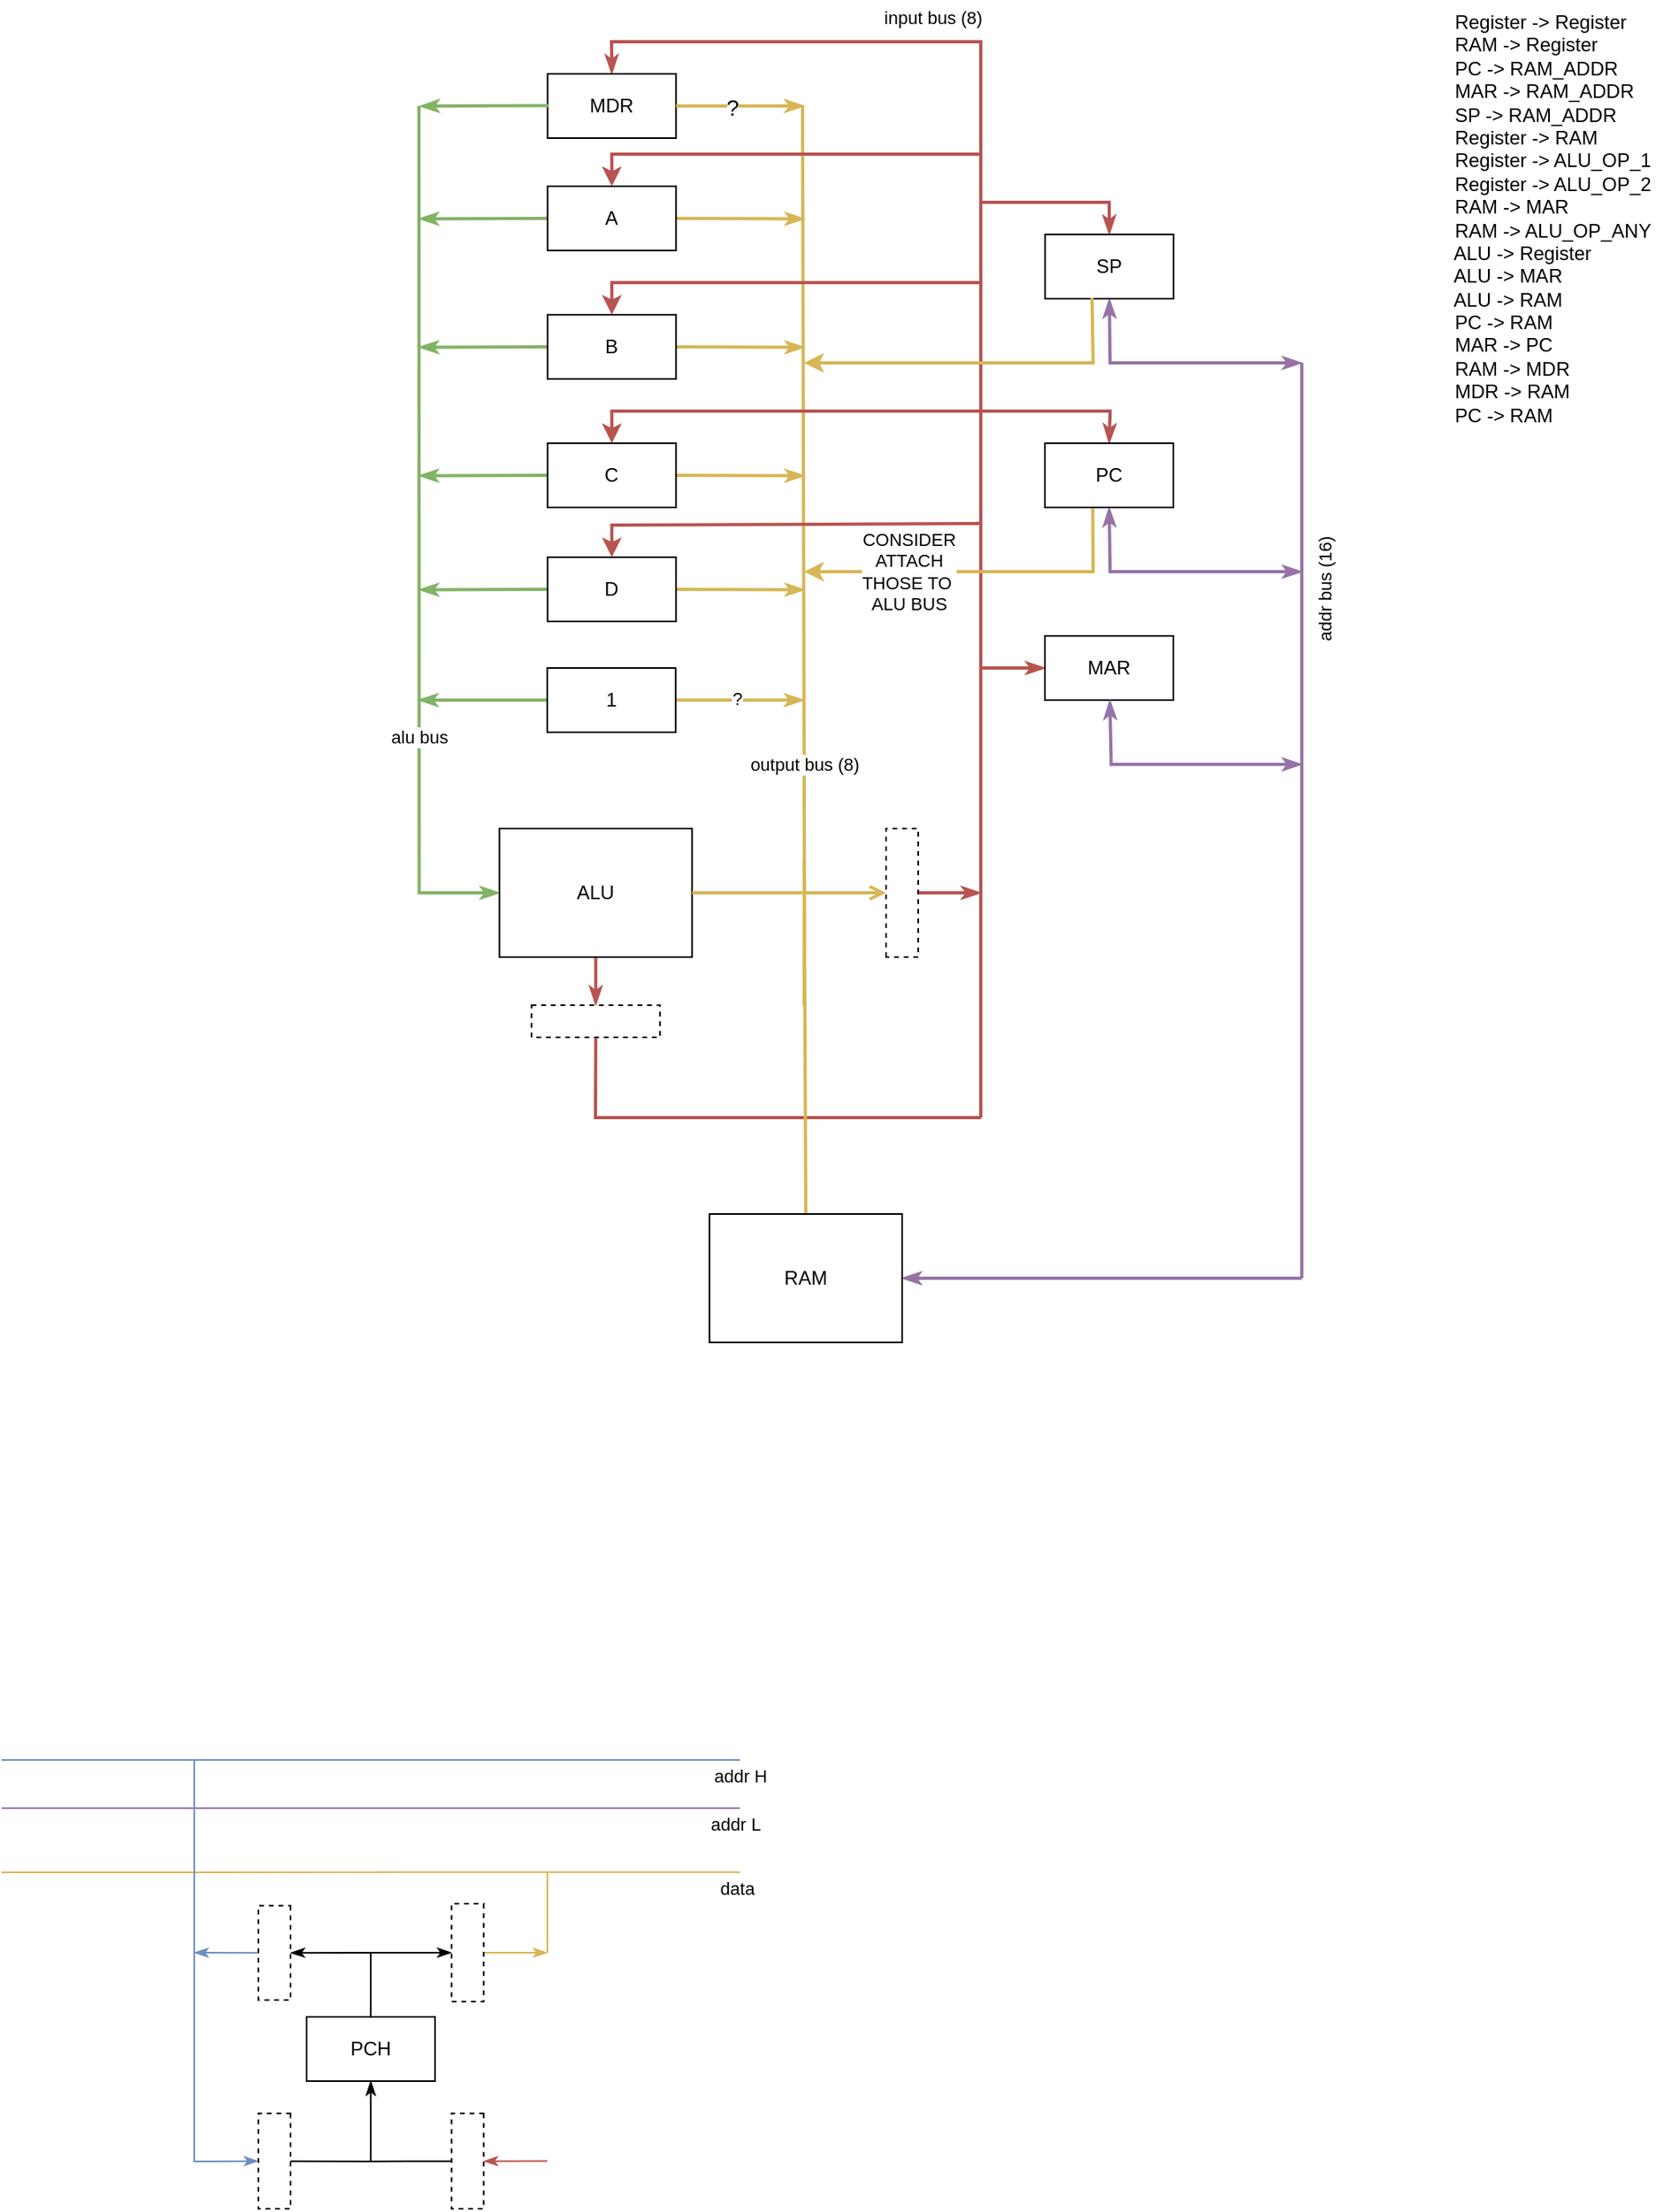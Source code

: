 <mxfile>
    <diagram id="ETKt579bIk2jOSbxSD9Q" name="Page-1">
        <mxGraphModel dx="1569" dy="-1250" grid="1" gridSize="10" guides="1" tooltips="1" connect="1" arrows="1" fold="1" page="0" pageScale="1" pageWidth="850" pageHeight="1100" math="0" shadow="0">
            <root>
                <mxCell id="0"/>
                <mxCell id="1" parent="0"/>
                <mxCell id="262" style="edgeStyle=none;html=1;exitX=0.5;exitY=1;exitDx=0;exitDy=0;entryX=0.5;entryY=0;entryDx=0;entryDy=0;startArrow=none;startFill=0;endArrow=classicThin;endFill=1;fillColor=#f8cecc;strokeColor=#b85450;strokeWidth=2;" parent="1" source="269" target="286" edge="1">
                    <mxGeometry relative="1" as="geometry"/>
                </mxCell>
                <mxCell id="263" style="edgeStyle=none;html=1;exitX=0;exitY=0.5;exitDx=0;exitDy=0;startArrow=classicThin;startFill=1;endArrow=none;endFill=0;fillColor=#d5e8d4;strokeColor=#82b366;strokeWidth=2;rounded=0;" parent="1" source="269" edge="1">
                    <mxGeometry relative="1" as="geometry">
                        <mxPoint x="100" y="2070" as="targetPoint"/>
                        <Array as="points">
                            <mxPoint x="100.16" y="2560"/>
                        </Array>
                    </mxGeometry>
                </mxCell>
                <mxCell id="264" value="alu bus" style="edgeLabel;html=1;align=center;verticalAlign=middle;resizable=0;points=[];" parent="263" vertex="1" connectable="0">
                    <mxGeometry x="-0.5" y="1" relative="1" as="geometry">
                        <mxPoint x="1" y="-12" as="offset"/>
                    </mxGeometry>
                </mxCell>
                <mxCell id="265" style="edgeStyle=none;html=1;startArrow=none;startFill=0;endArrow=none;endFill=0;fillColor=#fff2cc;strokeColor=#d6b656;rounded=0;strokeWidth=2;" parent="1" edge="1">
                    <mxGeometry relative="1" as="geometry">
                        <mxPoint x="339" y="2070" as="targetPoint"/>
                        <Array as="points">
                            <mxPoint x="340.16" y="2560"/>
                        </Array>
                        <mxPoint x="340" y="2630" as="sourcePoint"/>
                    </mxGeometry>
                </mxCell>
                <mxCell id="266" value="output bus (8)" style="edgeLabel;html=1;align=center;verticalAlign=middle;resizable=0;points=[];" parent="265" vertex="1" connectable="0">
                    <mxGeometry x="-0.603" relative="1" as="geometry">
                        <mxPoint y="-39" as="offset"/>
                    </mxGeometry>
                </mxCell>
                <mxCell id="269" value="ALU" style="rounded=0;whiteSpace=wrap;html=1;" parent="1" vertex="1">
                    <mxGeometry x="150.16" y="2520" width="120" height="80" as="geometry"/>
                </mxCell>
                <mxCell id="270" style="edgeStyle=none;html=1;exitX=0;exitY=0.5;exitDx=0;exitDy=0;startArrow=none;startFill=0;endArrow=classicThin;endFill=1;fillColor=#d5e8d4;strokeColor=#82b366;strokeWidth=2;" parent="1" source="273" edge="1">
                    <mxGeometry relative="1" as="geometry">
                        <mxPoint x="100.16" y="2300.261" as="targetPoint"/>
                    </mxGeometry>
                </mxCell>
                <mxCell id="271" style="edgeStyle=none;html=1;exitX=1;exitY=0.5;exitDx=0;exitDy=0;startArrow=none;startFill=0;endArrow=classicThin;endFill=1;fillColor=#fff2cc;strokeColor=#d6b656;strokeWidth=2;" parent="1" source="273" edge="1">
                    <mxGeometry relative="1" as="geometry">
                        <mxPoint x="340.16" y="2300.261" as="targetPoint"/>
                    </mxGeometry>
                </mxCell>
                <mxCell id="272" style="edgeStyle=none;rounded=0;html=1;exitX=0.5;exitY=0;exitDx=0;exitDy=0;startArrow=classic;startFill=1;endArrow=none;endFill=0;fillColor=#f8cecc;strokeColor=#b85450;strokeWidth=2;" parent="1" source="273" edge="1">
                    <mxGeometry relative="1" as="geometry">
                        <mxPoint x="460.16" y="2260" as="targetPoint"/>
                        <Array as="points">
                            <mxPoint x="220.16" y="2260"/>
                        </Array>
                    </mxGeometry>
                </mxCell>
                <mxCell id="273" value="C" style="rounded=0;whiteSpace=wrap;html=1;" parent="1" vertex="1">
                    <mxGeometry x="180.16" y="2280" width="80" height="40" as="geometry"/>
                </mxCell>
                <mxCell id="274" style="edgeStyle=none;html=1;exitX=0;exitY=0.5;exitDx=0;exitDy=0;startArrow=none;startFill=0;endArrow=classicThin;endFill=1;fillColor=#d5e8d4;strokeColor=#82b366;strokeWidth=2;" parent="1" source="277" edge="1">
                    <mxGeometry relative="1" as="geometry">
                        <mxPoint x="100.16" y="2220.261" as="targetPoint"/>
                    </mxGeometry>
                </mxCell>
                <mxCell id="275" style="edgeStyle=none;html=1;exitX=1;exitY=0.5;exitDx=0;exitDy=0;startArrow=none;startFill=0;endArrow=classicThin;endFill=1;fillColor=#fff2cc;strokeColor=#d6b656;strokeWidth=2;" parent="1" source="277" edge="1">
                    <mxGeometry relative="1" as="geometry">
                        <mxPoint x="340.16" y="2220.261" as="targetPoint"/>
                    </mxGeometry>
                </mxCell>
                <mxCell id="276" style="edgeStyle=none;rounded=0;html=1;exitX=0.5;exitY=0;exitDx=0;exitDy=0;startArrow=classic;startFill=1;endArrow=none;endFill=0;fillColor=#f8cecc;strokeColor=#b85450;strokeWidth=2;" parent="1" source="277" edge="1">
                    <mxGeometry relative="1" as="geometry">
                        <mxPoint x="450" y="2180" as="targetPoint"/>
                        <Array as="points">
                            <mxPoint x="220.16" y="2180"/>
                        </Array>
                    </mxGeometry>
                </mxCell>
                <mxCell id="277" value="B" style="rounded=0;whiteSpace=wrap;html=1;" parent="1" vertex="1">
                    <mxGeometry x="180.16" y="2200" width="80" height="40" as="geometry"/>
                </mxCell>
                <mxCell id="278" style="edgeStyle=none;html=1;exitX=0;exitY=0.5;exitDx=0;exitDy=0;startArrow=none;startFill=0;endArrow=classicThin;endFill=1;fillColor=#d5e8d4;strokeColor=#82b366;strokeWidth=2;" parent="1" source="281" edge="1">
                    <mxGeometry relative="1" as="geometry">
                        <mxPoint x="100.16" y="2140.261" as="targetPoint"/>
                    </mxGeometry>
                </mxCell>
                <mxCell id="279" style="edgeStyle=none;html=1;exitX=1;exitY=0.5;exitDx=0;exitDy=0;startArrow=none;startFill=0;endArrow=classicThin;endFill=1;fillColor=#fff2cc;strokeColor=#d6b656;strokeWidth=2;" parent="1" source="281" edge="1">
                    <mxGeometry relative="1" as="geometry">
                        <mxPoint x="340.16" y="2140.261" as="targetPoint"/>
                    </mxGeometry>
                </mxCell>
                <mxCell id="280" style="edgeStyle=none;rounded=0;html=1;exitX=0.5;exitY=0;exitDx=0;exitDy=0;startArrow=classic;startFill=1;endArrow=none;endFill=0;fillColor=#f8cecc;strokeColor=#b85450;strokeWidth=2;" parent="1" source="281" edge="1">
                    <mxGeometry relative="1" as="geometry">
                        <mxPoint x="450" y="2100" as="targetPoint"/>
                        <Array as="points">
                            <mxPoint x="220.16" y="2100"/>
                        </Array>
                    </mxGeometry>
                </mxCell>
                <mxCell id="281" value="A" style="rounded=0;whiteSpace=wrap;html=1;" parent="1" vertex="1">
                    <mxGeometry x="180.16" y="2120" width="80" height="40" as="geometry"/>
                </mxCell>
                <mxCell id="285" style="edgeStyle=none;rounded=0;html=1;exitX=0.5;exitY=1;exitDx=0;exitDy=0;startArrow=none;startFill=0;endArrow=none;endFill=0;fillColor=#f8cecc;strokeColor=#b85450;strokeWidth=2;" parent="1" source="286" edge="1">
                    <mxGeometry relative="1" as="geometry">
                        <mxPoint x="450" y="2700" as="targetPoint"/>
                        <Array as="points">
                            <mxPoint x="210" y="2700"/>
                        </Array>
                    </mxGeometry>
                </mxCell>
                <mxCell id="286" value="" style="rounded=0;whiteSpace=wrap;html=1;dashed=1;" parent="1" vertex="1">
                    <mxGeometry x="170.16" y="2630" width="80" height="20" as="geometry"/>
                </mxCell>
                <mxCell id="287" style="edgeStyle=none;html=1;startArrow=none;startFill=0;endArrow=none;endFill=0;fillColor=#fff2cc;strokeColor=#d6b656;strokeWidth=2;exitX=0.5;exitY=0;exitDx=0;exitDy=0;" parent="1" source="289" edge="1">
                    <mxGeometry relative="1" as="geometry">
                        <mxPoint x="340" y="2540" as="targetPoint"/>
                        <mxPoint x="459" y="2671" as="sourcePoint"/>
                    </mxGeometry>
                </mxCell>
                <mxCell id="288" style="edgeStyle=none;rounded=0;html=1;exitX=1;exitY=0.5;exitDx=0;exitDy=0;strokeWidth=2;startArrow=classicThin;startFill=1;endArrow=none;endFill=0;fillColor=#e1d5e7;strokeColor=#9673a6;" parent="1" source="289" edge="1">
                    <mxGeometry relative="1" as="geometry">
                        <mxPoint x="650" y="2800" as="targetPoint"/>
                        <mxPoint x="451" y="2910" as="sourcePoint"/>
                    </mxGeometry>
                </mxCell>
                <mxCell id="289" value="RAM" style="rounded=0;whiteSpace=wrap;html=1;" parent="1" vertex="1">
                    <mxGeometry x="281.0" y="2760" width="120" height="80" as="geometry"/>
                </mxCell>
                <mxCell id="290" style="edgeStyle=none;html=1;exitX=0;exitY=0.5;exitDx=0;exitDy=0;startArrow=none;startFill=0;endArrow=classicThin;endFill=1;fillColor=#d5e8d4;strokeColor=#82b366;strokeWidth=2;" parent="1" source="292" edge="1">
                    <mxGeometry relative="1" as="geometry">
                        <mxPoint x="99.76" y="2440" as="targetPoint"/>
                    </mxGeometry>
                </mxCell>
                <mxCell id="291" style="edgeStyle=none;html=1;exitX=1;exitY=0.5;exitDx=0;exitDy=0;startArrow=none;startFill=0;endArrow=classicThin;endFill=1;fillColor=#fff2cc;strokeColor=#d6b656;strokeWidth=2;" parent="1" source="292" edge="1">
                    <mxGeometry relative="1" as="geometry">
                        <mxPoint x="339.76" y="2440" as="targetPoint"/>
                    </mxGeometry>
                </mxCell>
                <mxCell id="403" value="?" style="edgeLabel;html=1;align=center;verticalAlign=middle;resizable=0;points=[];" parent="291" vertex="1" connectable="0">
                    <mxGeometry x="-0.054" y="1" relative="1" as="geometry">
                        <mxPoint as="offset"/>
                    </mxGeometry>
                </mxCell>
                <mxCell id="292" value="1" style="rounded=0;whiteSpace=wrap;html=1;" parent="1" vertex="1">
                    <mxGeometry x="179.92" y="2420" width="80" height="40" as="geometry"/>
                </mxCell>
                <mxCell id="293" value="" style="endArrow=none;html=1;rounded=0;fillColor=#f8cecc;strokeColor=#b85450;strokeWidth=2;" parent="1" edge="1">
                    <mxGeometry width="50" height="50" relative="1" as="geometry">
                        <mxPoint x="450" y="2700" as="sourcePoint"/>
                        <mxPoint x="450" y="2100" as="targetPoint"/>
                    </mxGeometry>
                </mxCell>
                <mxCell id="391" value="input bus (8)" style="edgeLabel;html=1;align=center;verticalAlign=middle;resizable=0;points=[];" parent="293" vertex="1" connectable="0">
                    <mxGeometry x="0.837" y="-1" relative="1" as="geometry">
                        <mxPoint x="-31" y="-134" as="offset"/>
                    </mxGeometry>
                </mxCell>
                <mxCell id="298" style="edgeStyle=none;html=1;exitX=0;exitY=0.5;exitDx=0;exitDy=0;startArrow=none;startFill=0;endArrow=classicThin;endFill=1;fillColor=#d5e8d4;strokeColor=#82b366;strokeWidth=2;" parent="1" source="300" edge="1">
                    <mxGeometry relative="1" as="geometry">
                        <mxPoint x="100.16" y="2371.261" as="targetPoint"/>
                    </mxGeometry>
                </mxCell>
                <mxCell id="299" style="edgeStyle=none;html=1;exitX=1;exitY=0.5;exitDx=0;exitDy=0;startArrow=none;startFill=0;endArrow=classicThin;endFill=1;fillColor=#fff2cc;strokeColor=#d6b656;strokeWidth=2;" parent="1" source="300" edge="1">
                    <mxGeometry relative="1" as="geometry">
                        <mxPoint x="340.16" y="2371.261" as="targetPoint"/>
                    </mxGeometry>
                </mxCell>
                <mxCell id="300" value="D" style="rounded=0;whiteSpace=wrap;html=1;" parent="1" vertex="1">
                    <mxGeometry x="180.16" y="2351" width="80" height="40" as="geometry"/>
                </mxCell>
                <mxCell id="301" style="edgeStyle=none;rounded=0;html=1;startArrow=classic;startFill=1;endArrow=none;endFill=0;fillColor=#f8cecc;strokeColor=#b85450;strokeWidth=2;exitX=0.5;exitY=0;exitDx=0;exitDy=0;" parent="1" source="300" edge="1">
                    <mxGeometry relative="1" as="geometry">
                        <mxPoint x="450" y="2330" as="targetPoint"/>
                        <Array as="points">
                            <mxPoint x="220.16" y="2331"/>
                        </Array>
                        <mxPoint x="218.16" y="2351" as="sourcePoint"/>
                    </mxGeometry>
                </mxCell>
                <mxCell id="302" style="edgeStyle=none;rounded=0;html=1;exitX=0.372;exitY=1;exitDx=0;exitDy=0;startArrow=none;startFill=0;endArrow=classic;endFill=1;fillColor=#fff2cc;strokeColor=#d6b656;strokeWidth=2;exitPerimeter=0;" parent="1" source="304" edge="1">
                    <mxGeometry relative="1" as="geometry">
                        <mxPoint x="340" y="2360" as="targetPoint"/>
                        <Array as="points">
                            <mxPoint x="520" y="2360"/>
                        </Array>
                    </mxGeometry>
                </mxCell>
                <mxCell id="406" value="CONSIDER&lt;br&gt;ATTACH&lt;br&gt;THOSE TO&amp;nbsp;&lt;br&gt;ALU BUS" style="edgeLabel;html=1;align=center;verticalAlign=middle;resizable=0;points=[];" vertex="1" connectable="0" parent="302">
                    <mxGeometry x="0.414" relative="1" as="geometry">
                        <mxPoint as="offset"/>
                    </mxGeometry>
                </mxCell>
                <mxCell id="303" style="edgeStyle=none;rounded=0;html=1;strokeWidth=2;fillColor=#e1d5e7;strokeColor=#9673a6;exitX=0.5;exitY=1;exitDx=0;exitDy=0;startArrow=classicThin;startFill=1;endArrow=classicThin;endFill=1;" parent="1" source="304" edge="1">
                    <mxGeometry relative="1" as="geometry">
                        <mxPoint x="650" y="2360" as="targetPoint"/>
                        <mxPoint x="209.74" y="2360" as="sourcePoint"/>
                        <Array as="points">
                            <mxPoint x="530.58" y="2360"/>
                        </Array>
                    </mxGeometry>
                </mxCell>
                <mxCell id="366" style="edgeStyle=none;rounded=0;html=1;startArrow=classicThin;startFill=1;endArrow=none;endFill=0;strokeWidth=2;fillColor=#f8cecc;strokeColor=#b85450;exitX=0.5;exitY=0;exitDx=0;exitDy=0;" parent="1" source="304" edge="1">
                    <mxGeometry relative="1" as="geometry">
                        <mxPoint x="451.0" y="2260" as="targetPoint"/>
                        <mxPoint x="530.58" y="2250" as="sourcePoint"/>
                        <Array as="points">
                            <mxPoint x="530.58" y="2260"/>
                        </Array>
                    </mxGeometry>
                </mxCell>
                <mxCell id="304" value="PC" style="rounded=0;whiteSpace=wrap;html=1;" parent="1" vertex="1">
                    <mxGeometry x="490.0" y="2280" width="80" height="40" as="geometry"/>
                </mxCell>
                <mxCell id="310" value="addr bus (16)" style="edgeLabel;html=1;align=center;verticalAlign=middle;resizable=0;points=[];rotation=-90;" parent="1" vertex="1" connectable="0">
                    <mxGeometry x="663.999" y="2370.999" as="geometry"/>
                </mxCell>
                <mxCell id="328" value="" style="endArrow=none;html=1;rounded=0;strokeWidth=2;fillColor=#e1d5e7;strokeColor=#9673a6;" parent="1" edge="1">
                    <mxGeometry width="50" height="50" relative="1" as="geometry">
                        <mxPoint x="650" y="2800" as="sourcePoint"/>
                        <mxPoint x="650" y="2230" as="targetPoint"/>
                    </mxGeometry>
                </mxCell>
                <mxCell id="340" style="edgeStyle=none;html=1;exitX=0.5;exitY=0;exitDx=0;exitDy=0;entryX=0.5;entryY=0;entryDx=0;entryDy=0;startArrow=none;startFill=0;endArrow=classicThin;endFill=1;rounded=0;" parent="1" source="329" target="338" edge="1">
                    <mxGeometry relative="1" as="geometry">
                        <Array as="points">
                            <mxPoint x="70" y="3220"/>
                        </Array>
                    </mxGeometry>
                </mxCell>
                <mxCell id="341" style="edgeStyle=none;rounded=0;html=1;exitX=0.5;exitY=0;exitDx=0;exitDy=0;entryX=0.5;entryY=1;entryDx=0;entryDy=0;startArrow=none;startFill=0;endArrow=classicThin;endFill=1;" parent="1" source="329" target="339" edge="1">
                    <mxGeometry relative="1" as="geometry">
                        <Array as="points">
                            <mxPoint x="70" y="3220"/>
                        </Array>
                    </mxGeometry>
                </mxCell>
                <mxCell id="351" style="edgeStyle=none;rounded=0;html=1;exitX=0.5;exitY=1;exitDx=0;exitDy=0;entryX=0.5;entryY=0;entryDx=0;entryDy=0;startArrow=classicThin;startFill=1;endArrow=none;endFill=0;" parent="1" source="329" target="348" edge="1">
                    <mxGeometry relative="1" as="geometry">
                        <Array as="points">
                            <mxPoint x="70" y="3350"/>
                        </Array>
                    </mxGeometry>
                </mxCell>
                <mxCell id="352" style="edgeStyle=none;rounded=0;html=1;exitX=0.5;exitY=1;exitDx=0;exitDy=0;entryX=0.5;entryY=1;entryDx=0;entryDy=0;startArrow=classicThin;startFill=1;endArrow=none;endFill=0;" parent="1" source="329" target="349" edge="1">
                    <mxGeometry relative="1" as="geometry">
                        <Array as="points">
                            <mxPoint x="70" y="3350"/>
                        </Array>
                    </mxGeometry>
                </mxCell>
                <mxCell id="329" value="PCH" style="rounded=0;whiteSpace=wrap;html=1;" parent="1" vertex="1">
                    <mxGeometry x="30" y="3260" width="80" height="40" as="geometry"/>
                </mxCell>
                <mxCell id="331" value="" style="endArrow=none;html=1;fillColor=#fff2cc;strokeColor=#d6b656;" parent="1" edge="1">
                    <mxGeometry width="50" height="50" relative="1" as="geometry">
                        <mxPoint x="-160" y="3170" as="sourcePoint"/>
                        <mxPoint x="300" y="3169.83" as="targetPoint"/>
                    </mxGeometry>
                </mxCell>
                <mxCell id="343" value="data" style="edgeLabel;html=1;align=center;verticalAlign=middle;resizable=0;points=[];" parent="331" vertex="1" connectable="0">
                    <mxGeometry x="0.958" y="-2" relative="1" as="geometry">
                        <mxPoint x="7" y="8" as="offset"/>
                    </mxGeometry>
                </mxCell>
                <mxCell id="335" value="" style="endArrow=none;html=1;fillColor=#e1d5e7;strokeColor=#9673a6;" parent="1" edge="1">
                    <mxGeometry width="50" height="50" relative="1" as="geometry">
                        <mxPoint x="-160" y="3130" as="sourcePoint"/>
                        <mxPoint x="300" y="3130" as="targetPoint"/>
                    </mxGeometry>
                </mxCell>
                <mxCell id="344" value="addr L" style="edgeLabel;html=1;align=center;verticalAlign=middle;resizable=0;points=[];" parent="335" vertex="1" connectable="0">
                    <mxGeometry x="0.942" y="1" relative="1" as="geometry">
                        <mxPoint x="10" y="11" as="offset"/>
                    </mxGeometry>
                </mxCell>
                <mxCell id="337" value="" style="endArrow=none;html=1;fillColor=#dae8fc;strokeColor=#6c8ebf;" parent="1" edge="1">
                    <mxGeometry width="50" height="50" relative="1" as="geometry">
                        <mxPoint x="-160" y="3100" as="sourcePoint"/>
                        <mxPoint x="300" y="3100" as="targetPoint"/>
                    </mxGeometry>
                </mxCell>
                <mxCell id="362" style="edgeStyle=none;rounded=0;html=1;exitX=0.5;exitY=1;exitDx=0;exitDy=0;startArrow=none;startFill=0;endArrow=classicThin;endFill=1;fillColor=#dae8fc;strokeColor=#6c8ebf;" parent="1" source="338" edge="1">
                    <mxGeometry relative="1" as="geometry">
                        <mxPoint x="-40" y="3220" as="targetPoint"/>
                    </mxGeometry>
                </mxCell>
                <mxCell id="338" value="" style="rounded=0;whiteSpace=wrap;html=1;rotation=90;dashed=1;" parent="1" vertex="1">
                    <mxGeometry x="-19.37" y="3210.13" width="58.76" height="20" as="geometry"/>
                </mxCell>
                <mxCell id="363" style="edgeStyle=none;rounded=0;html=1;exitX=0.5;exitY=0;exitDx=0;exitDy=0;startArrow=none;startFill=0;endArrow=classicThin;endFill=1;fillColor=#fff2cc;strokeColor=#d6b656;" parent="1" source="339" edge="1">
                    <mxGeometry relative="1" as="geometry">
                        <mxPoint x="180" y="3220" as="targetPoint"/>
                    </mxGeometry>
                </mxCell>
                <mxCell id="339" value="" style="rounded=0;whiteSpace=wrap;html=1;rotation=90;dashed=1;" parent="1" vertex="1">
                    <mxGeometry x="99.76" y="3210" width="61.1" height="20" as="geometry"/>
                </mxCell>
                <mxCell id="345" value="addr H" style="edgeLabel;html=1;align=center;verticalAlign=middle;resizable=0;points=[];" parent="1" vertex="1" connectable="0">
                    <mxGeometry x="300.003" y="3110" as="geometry"/>
                </mxCell>
                <mxCell id="354" style="edgeStyle=none;rounded=0;html=1;exitX=0.5;exitY=1;exitDx=0;exitDy=0;startArrow=classicThin;startFill=1;endArrow=none;endFill=0;fillColor=#dae8fc;strokeColor=#6c8ebf;" parent="1" source="348" edge="1">
                    <mxGeometry relative="1" as="geometry">
                        <mxPoint x="-40" y="3100" as="targetPoint"/>
                        <Array as="points">
                            <mxPoint x="-40" y="3350"/>
                        </Array>
                    </mxGeometry>
                </mxCell>
                <mxCell id="348" value="" style="rounded=0;whiteSpace=wrap;html=1;rotation=90;dashed=1;" parent="1" vertex="1">
                    <mxGeometry x="-19.68" y="3339.82" width="59.38" height="20" as="geometry"/>
                </mxCell>
                <mxCell id="365" style="edgeStyle=none;rounded=0;html=1;exitX=0.5;exitY=0;exitDx=0;exitDy=0;startArrow=classicThin;startFill=1;endArrow=none;endFill=0;fillColor=#f8cecc;strokeColor=#b85450;" parent="1" source="349" edge="1">
                    <mxGeometry relative="1" as="geometry">
                        <mxPoint x="180" y="3349.789" as="targetPoint"/>
                    </mxGeometry>
                </mxCell>
                <mxCell id="349" value="" style="rounded=0;whiteSpace=wrap;html=1;rotation=90;dashed=1;" parent="1" vertex="1">
                    <mxGeometry x="100.62" y="3339.82" width="59.38" height="20" as="geometry"/>
                </mxCell>
                <mxCell id="371" style="edgeStyle=none;rounded=0;html=1;strokeWidth=2;fillColor=#e1d5e7;strokeColor=#9673a6;exitX=0.5;exitY=1;exitDx=0;exitDy=0;startArrow=classicThin;startFill=1;endArrow=classicThin;endFill=1;" parent="1" source="373" edge="1">
                    <mxGeometry relative="1" as="geometry">
                        <mxPoint x="650" y="2230" as="targetPoint"/>
                        <mxPoint x="209.69" y="2230" as="sourcePoint"/>
                        <Array as="points">
                            <mxPoint x="530.53" y="2230"/>
                        </Array>
                    </mxGeometry>
                </mxCell>
                <mxCell id="372" style="edgeStyle=none;rounded=0;html=1;startArrow=classicThin;startFill=1;endArrow=none;endFill=0;strokeWidth=2;fillColor=#f8cecc;strokeColor=#b85450;exitX=0.5;exitY=0;exitDx=0;exitDy=0;" parent="1" source="373" edge="1">
                    <mxGeometry relative="1" as="geometry">
                        <mxPoint x="450" y="2130" as="targetPoint"/>
                        <mxPoint x="589.95" y="2120" as="sourcePoint"/>
                        <Array as="points">
                            <mxPoint x="530" y="2130"/>
                        </Array>
                    </mxGeometry>
                </mxCell>
                <mxCell id="373" value="SP" style="rounded=0;whiteSpace=wrap;html=1;" parent="1" vertex="1">
                    <mxGeometry x="490.11" y="2150" width="80" height="40" as="geometry"/>
                </mxCell>
                <mxCell id="374" style="edgeStyle=none;rounded=0;html=1;startArrow=none;startFill=0;endArrow=classic;endFill=1;fillColor=#fff2cc;strokeColor=#d6b656;strokeWidth=2;exitX=0.365;exitY=0.987;exitDx=0;exitDy=0;exitPerimeter=0;" parent="1" source="373" edge="1">
                    <mxGeometry relative="1" as="geometry">
                        <mxPoint x="340" y="2230" as="targetPoint"/>
                        <Array as="points">
                            <mxPoint x="520" y="2230"/>
                        </Array>
                        <mxPoint x="460" y="2210" as="sourcePoint"/>
                    </mxGeometry>
                </mxCell>
                <mxCell id="385" style="edgeStyle=none;rounded=0;html=1;exitX=0;exitY=0.5;exitDx=0;exitDy=0;strokeWidth=2;startArrow=classicThin;startFill=1;endArrow=none;endFill=0;fillColor=#f8cecc;strokeColor=#b85450;" parent="1" source="375" edge="1">
                    <mxGeometry relative="1" as="geometry">
                        <mxPoint x="450" y="2420" as="targetPoint"/>
                    </mxGeometry>
                </mxCell>
                <mxCell id="375" value="MAR" style="rounded=0;whiteSpace=wrap;html=1;" parent="1" vertex="1">
                    <mxGeometry x="490" y="2400" width="80" height="40" as="geometry"/>
                </mxCell>
                <mxCell id="376" style="edgeStyle=none;rounded=0;html=1;strokeWidth=2;fillColor=#e1d5e7;strokeColor=#9673a6;startArrow=classicThin;startFill=1;endArrow=classicThin;endFill=1;" parent="1" source="375" edge="1">
                    <mxGeometry relative="1" as="geometry">
                        <mxPoint x="650" y="2480" as="targetPoint"/>
                        <mxPoint x="491.58" y="2440" as="sourcePoint"/>
                        <Array as="points">
                            <mxPoint x="531.26" y="2480"/>
                        </Array>
                    </mxGeometry>
                </mxCell>
                <mxCell id="386" style="edgeStyle=none;rounded=0;html=1;exitX=0.5;exitY=0;exitDx=0;exitDy=0;strokeWidth=2;startArrow=classicThin;startFill=1;endArrow=none;endFill=0;fillColor=#f8cecc;strokeColor=#b85450;" parent="1" source="379" edge="1">
                    <mxGeometry relative="1" as="geometry">
                        <mxPoint x="450" y="2100" as="targetPoint"/>
                        <Array as="points">
                            <mxPoint x="220" y="2030"/>
                            <mxPoint x="450" y="2030"/>
                        </Array>
                    </mxGeometry>
                </mxCell>
                <mxCell id="379" value="MDR" style="rounded=0;whiteSpace=wrap;html=1;" parent="1" vertex="1">
                    <mxGeometry x="180.16" y="2050" width="80" height="40" as="geometry"/>
                </mxCell>
                <mxCell id="389" style="edgeStyle=none;rounded=0;html=1;strokeWidth=2;startArrow=none;startFill=0;endArrow=none;endFill=0;fillColor=#fff2cc;strokeColor=#d6b656;entryX=1;entryY=0.5;entryDx=0;entryDy=0;" parent="1" target="269" edge="1">
                    <mxGeometry relative="1" as="geometry">
                        <mxPoint x="340" y="2560.095" as="targetPoint"/>
                        <mxPoint x="340" y="2560" as="sourcePoint"/>
                    </mxGeometry>
                </mxCell>
                <mxCell id="390" style="edgeStyle=none;rounded=0;html=1;exitX=0.5;exitY=1;exitDx=0;exitDy=0;strokeWidth=2;startArrow=none;startFill=0;endArrow=classicThin;endFill=1;fillColor=#f8cecc;strokeColor=#b85450;" parent="1" source="388" edge="1">
                    <mxGeometry relative="1" as="geometry">
                        <mxPoint x="450" y="2560" as="targetPoint"/>
                    </mxGeometry>
                </mxCell>
                <mxCell id="394" style="edgeStyle=none;rounded=0;html=1;exitX=0.5;exitY=0;exitDx=0;exitDy=0;strokeWidth=2;startArrow=open;startFill=0;endArrow=none;endFill=0;fillColor=#fff2cc;strokeColor=#d6b656;" parent="1" edge="1">
                    <mxGeometry relative="1" as="geometry">
                        <mxPoint x="340" y="2560" as="targetPoint"/>
                        <mxPoint x="391.0" y="2560" as="sourcePoint"/>
                    </mxGeometry>
                </mxCell>
                <mxCell id="388" value="" style="rounded=0;whiteSpace=wrap;html=1;dashed=1;rotation=-90;" parent="1" vertex="1">
                    <mxGeometry x="361" y="2550" width="80" height="20" as="geometry"/>
                </mxCell>
                <mxCell id="393" style="edgeStyle=none;html=1;exitX=1;exitY=0.5;exitDx=0;exitDy=0;startArrow=none;startFill=0;endArrow=classicThin;endFill=1;fillColor=#fff2cc;strokeColor=#d6b656;strokeWidth=2;" parent="1" source="379" edge="1">
                    <mxGeometry relative="1" as="geometry">
                        <mxPoint x="340" y="2070" as="targetPoint"/>
                        <mxPoint x="270.16" y="2150" as="sourcePoint"/>
                    </mxGeometry>
                </mxCell>
                <mxCell id="405" value="&lt;font style=&quot;font-size: 14px;&quot;&gt;?&lt;/font&gt;" style="edgeLabel;html=1;align=center;verticalAlign=middle;resizable=0;points=[];" parent="393" vertex="1" connectable="0">
                    <mxGeometry x="-0.127" y="-1" relative="1" as="geometry">
                        <mxPoint as="offset"/>
                    </mxGeometry>
                </mxCell>
                <mxCell id="397" value="&lt;div style=&quot;color: rgb(93, 93, 95); background-color: rgb(235, 238, 245); font-family: Monaco, Menlo, Monaco, &amp;quot;Courier New&amp;quot;, monospace; font-size: 16px; line-height: 32px;&quot;&gt;&lt;br&gt;&lt;/div&gt;" style="text;html=1;align=left;verticalAlign=middle;resizable=0;points=[];autosize=1;strokeColor=none;fillColor=none;" parent="1" vertex="1">
                    <mxGeometry x="730" y="2086" width="20" height="50" as="geometry"/>
                </mxCell>
                <mxCell id="398" value="" style="endArrow=none;html=1;fillColor=#fff2cc;strokeColor=#d6b656;" parent="1" edge="1">
                    <mxGeometry width="50" height="50" relative="1" as="geometry">
                        <mxPoint x="180" y="3220" as="sourcePoint"/>
                        <mxPoint x="180" y="3170" as="targetPoint"/>
                    </mxGeometry>
                </mxCell>
                <mxCell id="399" value="&lt;div&gt;&amp;nbsp; &amp;nbsp; Register -&amp;gt; Register&lt;/div&gt;&lt;div&gt;&amp;nbsp; &amp;nbsp; RAM -&amp;gt; Register&lt;/div&gt;&lt;div&gt;&amp;nbsp; &amp;nbsp; PC -&amp;gt; RAM_ADDR&lt;/div&gt;&lt;div&gt;&amp;nbsp; &amp;nbsp; MAR -&amp;gt; RAM_ADDR&lt;/div&gt;&lt;div&gt;&amp;nbsp; &amp;nbsp; SP -&amp;gt; RAM_ADDR&lt;/div&gt;&lt;div&gt;&amp;nbsp; &amp;nbsp; Register -&amp;gt; RAM&lt;/div&gt;&lt;div&gt;&amp;nbsp; &amp;nbsp; Register -&amp;gt; ALU_OP_1&lt;/div&gt;&lt;div&gt;&amp;nbsp; &amp;nbsp; Register -&amp;gt; ALU_OP_2&lt;/div&gt;&lt;div&gt;&amp;nbsp; &amp;nbsp; RAM -&amp;gt; MAR&lt;/div&gt;&lt;div&gt;&amp;nbsp; &amp;nbsp; RAM -&amp;gt; ALU_OP_ANY&lt;/div&gt;&lt;div&gt;&amp;nbsp; &amp;nbsp; ALU -&amp;gt; Register&lt;/div&gt;&lt;div&gt;&amp;nbsp; &amp;nbsp; ALU -&amp;gt; MAR&lt;/div&gt;&lt;div&gt;&amp;nbsp; &amp;nbsp; ALU -&amp;gt; RAM&lt;/div&gt;&lt;div&gt;&amp;nbsp; &amp;nbsp; PC -&amp;gt; RAM&lt;/div&gt;&lt;div&gt;&amp;nbsp; &amp;nbsp; MAR -&amp;gt; PC&lt;/div&gt;&lt;div&gt;&amp;nbsp; &amp;nbsp; RAM -&amp;gt; MDR&lt;/div&gt;&lt;div&gt;&amp;nbsp; &amp;nbsp; MDR -&amp;gt; RAM&lt;/div&gt;&lt;div&gt;&amp;nbsp; &amp;nbsp; PC -&amp;gt; RAM&lt;/div&gt;" style="text;html=1;align=left;verticalAlign=middle;resizable=0;points=[];autosize=1;strokeColor=none;fillColor=none;" parent="1" vertex="1">
                    <mxGeometry x="730" y="2004.5" width="154" height="271" as="geometry"/>
                </mxCell>
                <mxCell id="404" style="edgeStyle=none;html=1;exitX=0;exitY=0.5;exitDx=0;exitDy=0;startArrow=none;startFill=0;endArrow=classicThin;endFill=1;fillColor=#d5e8d4;strokeColor=#82b366;strokeWidth=2;" parent="1" edge="1">
                    <mxGeometry relative="1" as="geometry">
                        <mxPoint x="100.62" y="2070.061" as="targetPoint"/>
                        <mxPoint x="180.62" y="2069.8" as="sourcePoint"/>
                    </mxGeometry>
                </mxCell>
            </root>
        </mxGraphModel>
    </diagram>
</mxfile>

